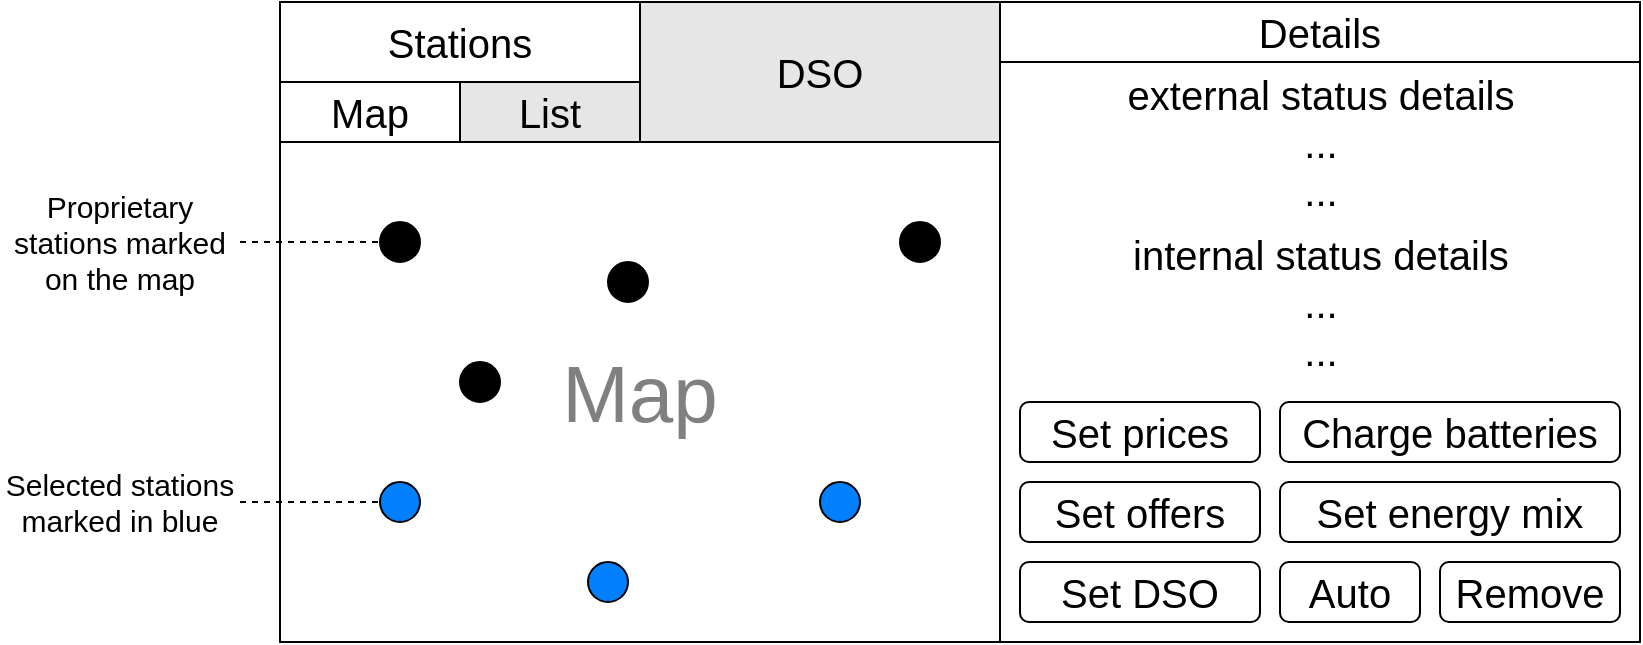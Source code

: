 <mxfile version="20.6.2" type="device"><diagram id="_gg9eRoXJpZ1KPsWaCFE" name="Page-1"><mxGraphModel dx="946" dy="486" grid="1" gridSize="10" guides="1" tooltips="1" connect="1" arrows="1" fold="1" page="1" pageScale="1" pageWidth="827" pageHeight="1169" math="0" shadow="0"><root><mxCell id="0"/><mxCell id="1" parent="0"/><mxCell id="m1bmyoxZ640nbLZtkMWV-7" value="" style="rounded=0;whiteSpace=wrap;html=1;fontSize=20;" parent="1" vertex="1"><mxGeometry x="140" width="680" height="320" as="geometry"/></mxCell><mxCell id="VylwMrU068VeO6xA9WUw-2" value="&lt;p style=&quot;line-height: 1; font-size: 40px;&quot;&gt;Map&lt;/p&gt;" style="rounded=0;whiteSpace=wrap;html=1;fontSize=20;fontColor=#808080;" parent="1" vertex="1"><mxGeometry x="140" y="70" width="360" height="250" as="geometry"/></mxCell><mxCell id="VylwMrU068VeO6xA9WUw-3" value="" style="ellipse;whiteSpace=wrap;html=1;aspect=fixed;fontSize=40;fontColor=#808080;fillColor=#000000;" parent="1" vertex="1"><mxGeometry x="190" y="110" width="20" height="20" as="geometry"/></mxCell><mxCell id="VylwMrU068VeO6xA9WUw-4" value="" style="ellipse;whiteSpace=wrap;html=1;aspect=fixed;fontSize=40;fontColor=#808080;fillColor=#000000;" parent="1" vertex="1"><mxGeometry x="304" y="130" width="20" height="20" as="geometry"/></mxCell><mxCell id="VylwMrU068VeO6xA9WUw-5" value="" style="ellipse;whiteSpace=wrap;html=1;aspect=fixed;fontSize=40;fontColor=#808080;fillColor=#007FFF;" parent="1" vertex="1"><mxGeometry x="190" y="240" width="20" height="20" as="geometry"/></mxCell><mxCell id="VylwMrU068VeO6xA9WUw-6" value="" style="ellipse;whiteSpace=wrap;html=1;aspect=fixed;fontSize=40;fontColor=#808080;fillColor=#007FFF;" parent="1" vertex="1"><mxGeometry x="294" y="280" width="20" height="20" as="geometry"/></mxCell><mxCell id="VylwMrU068VeO6xA9WUw-7" value="" style="ellipse;whiteSpace=wrap;html=1;aspect=fixed;fontSize=40;fontColor=#808080;fillColor=#000000;" parent="1" vertex="1"><mxGeometry x="230" y="180" width="20" height="20" as="geometry"/></mxCell><mxCell id="VylwMrU068VeO6xA9WUw-8" value="" style="ellipse;whiteSpace=wrap;html=1;aspect=fixed;fontSize=40;fontColor=#808080;fillColor=#000000;" parent="1" vertex="1"><mxGeometry x="450" y="110" width="20" height="20" as="geometry"/></mxCell><mxCell id="VylwMrU068VeO6xA9WUw-9" value="" style="ellipse;whiteSpace=wrap;html=1;aspect=fixed;fontSize=40;fontColor=#808080;fillColor=#007FFF;" parent="1" vertex="1"><mxGeometry x="410" y="240" width="20" height="20" as="geometry"/></mxCell><mxCell id="VylwMrU068VeO6xA9WUw-11" value="" style="endArrow=none;dashed=1;html=1;rounded=0;fontSize=40;fontColor=#808080;entryX=0;entryY=0.5;entryDx=0;entryDy=0;" parent="1" target="VylwMrU068VeO6xA9WUw-3" edge="1"><mxGeometry width="50" height="50" relative="1" as="geometry"><mxPoint x="120" y="120" as="sourcePoint"/><mxPoint x="80" y="95" as="targetPoint"/></mxGeometry></mxCell><mxCell id="VylwMrU068VeO6xA9WUw-14" value="&lt;font style=&quot;font-size: 15px;&quot;&gt;Proprietary stations marked on the map&lt;/font&gt;" style="text;html=1;strokeColor=none;fillColor=none;align=center;verticalAlign=middle;whiteSpace=wrap;rounded=0;fontSize=10;fontColor=#000000;" parent="1" vertex="1"><mxGeometry y="90" width="120" height="60" as="geometry"/></mxCell><mxCell id="VylwMrU068VeO6xA9WUw-15" value="Stations" style="rounded=0;whiteSpace=wrap;html=1;fontSize=20;fontColor=#000000;fillColor=#FFFFFF;" parent="1" vertex="1"><mxGeometry x="140" width="180" height="40" as="geometry"/></mxCell><mxCell id="ommLm37x9KMgDQtuhBFL-1" value="DSO" style="rounded=0;whiteSpace=wrap;html=1;fontSize=20;fontColor=#000000;fillColor=#E6E6E6;" parent="1" vertex="1"><mxGeometry x="320" width="180" height="70" as="geometry"/></mxCell><mxCell id="ommLm37x9KMgDQtuhBFL-3" value="" style="endArrow=none;dashed=1;html=1;rounded=0;fontSize=20;fontColor=#000000;entryX=0;entryY=0.5;entryDx=0;entryDy=0;" parent="1" target="VylwMrU068VeO6xA9WUw-5" edge="1"><mxGeometry width="50" height="50" relative="1" as="geometry"><mxPoint x="120" y="250" as="sourcePoint"/><mxPoint x="440" y="140" as="targetPoint"/></mxGeometry></mxCell><mxCell id="ommLm37x9KMgDQtuhBFL-4" value="&lt;font style=&quot;font-size: 15px;&quot;&gt;Selected stations marked in blue&lt;/font&gt;" style="text;html=1;strokeColor=none;fillColor=none;align=center;verticalAlign=middle;whiteSpace=wrap;rounded=0;fontSize=10;fontColor=#000000;" parent="1" vertex="1"><mxGeometry y="220" width="120" height="60" as="geometry"/></mxCell><mxCell id="ommLm37x9KMgDQtuhBFL-5" value="Map" style="rounded=0;whiteSpace=wrap;html=1;fontSize=20;fontColor=#000000;strokeColor=#000000;fillColor=#FFFFFF;" parent="1" vertex="1"><mxGeometry x="140" y="40" width="90" height="30" as="geometry"/></mxCell><mxCell id="ommLm37x9KMgDQtuhBFL-7" value="List" style="rounded=0;whiteSpace=wrap;html=1;fontSize=20;fontColor=#000000;strokeColor=#000000;fillColor=#E6E6E6;" parent="1" vertex="1"><mxGeometry x="230" y="40" width="90" height="30" as="geometry"/></mxCell><mxCell id="ommLm37x9KMgDQtuhBFL-8" value="external status details&lt;br&gt;...&lt;br&gt;..." style="text;html=1;strokeColor=none;fillColor=none;align=center;verticalAlign=middle;whiteSpace=wrap;rounded=0;fontSize=20;fontColor=#000000;" parent="1" vertex="1"><mxGeometry x="557.5" y="30" width="205" height="80" as="geometry"/></mxCell><mxCell id="ommLm37x9KMgDQtuhBFL-11" value="internal status details&lt;br&gt;...&lt;br&gt;..." style="text;html=1;strokeColor=none;fillColor=none;align=center;verticalAlign=middle;whiteSpace=wrap;rounded=0;fontSize=20;fontColor=#000000;" parent="1" vertex="1"><mxGeometry x="557.5" y="110" width="205" height="80" as="geometry"/></mxCell><mxCell id="ommLm37x9KMgDQtuhBFL-14" value="Charge batteries" style="rounded=1;whiteSpace=wrap;html=1;fontSize=20;" parent="1" vertex="1"><mxGeometry x="640" y="200" width="170" height="30" as="geometry"/></mxCell><mxCell id="ommLm37x9KMgDQtuhBFL-15" value="Set prices" style="rounded=1;whiteSpace=wrap;html=1;fontSize=20;fontColor=#000000;strokeColor=#000000;fillColor=#FFFFFF;" parent="1" vertex="1"><mxGeometry x="510" y="200" width="120" height="30" as="geometry"/></mxCell><mxCell id="ommLm37x9KMgDQtuhBFL-16" value="Set offers" style="rounded=1;whiteSpace=wrap;html=1;fontSize=20;fontColor=#000000;strokeColor=#000000;fillColor=#FFFFFF;" parent="1" vertex="1"><mxGeometry x="510" y="240" width="120" height="30" as="geometry"/></mxCell><mxCell id="ommLm37x9KMgDQtuhBFL-17" value="Details" style="rounded=0;whiteSpace=wrap;html=1;fontSize=20;fontColor=#000000;strokeColor=#000000;fillColor=#FFFFFF;" parent="1" vertex="1"><mxGeometry x="500" width="320" height="30" as="geometry"/></mxCell><mxCell id="ommLm37x9KMgDQtuhBFL-18" value="Set energy mix" style="rounded=1;whiteSpace=wrap;html=1;fontSize=20;" parent="1" vertex="1"><mxGeometry x="640" y="240" width="170" height="30" as="geometry"/></mxCell><mxCell id="ommLm37x9KMgDQtuhBFL-20" value="Remove" style="rounded=1;whiteSpace=wrap;html=1;fontSize=20;fontColor=#000000;strokeColor=#000000;fillColor=#FFFFFF;" parent="1" vertex="1"><mxGeometry x="720" y="280" width="90" height="30" as="geometry"/></mxCell><mxCell id="ommLm37x9KMgDQtuhBFL-21" value="Set DSO" style="rounded=1;whiteSpace=wrap;html=1;fontSize=20;fontColor=#000000;strokeColor=#000000;fillColor=#FFFFFF;" parent="1" vertex="1"><mxGeometry x="510" y="280" width="120" height="30" as="geometry"/></mxCell><mxCell id="_NGNHa3bzu6yZhkyxGXy-1" value="Auto" style="rounded=1;whiteSpace=wrap;html=1;fontSize=20;fontColor=#000000;strokeColor=#000000;fillColor=#FFFFFF;" vertex="1" parent="1"><mxGeometry x="640" y="280" width="70" height="30" as="geometry"/></mxCell></root></mxGraphModel></diagram></mxfile>